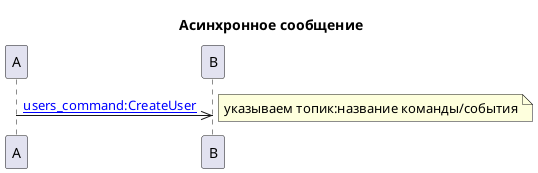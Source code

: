@startuml
title Асинхронное сообщение

A ->> B: [[http://example.com users_command:CreateUser]] 
note right: указываем топик:название команды/события
@enduml